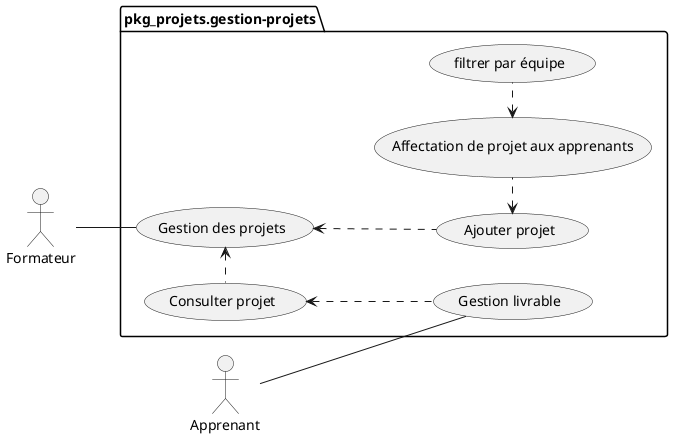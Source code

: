 @startuml 

left to right direction


actor Formateur as formateur
actor Apprenant as apprenant

package "pkg_projets.gestion-projets" {

  formateur --  (Gestion des projets) 
  (Gestion des projets) <.. (Ajouter projet) 
  (Ajouter projet) <. (Affectation de projet aux apprenants) 
  (Affectation de projet aux apprenants) <. (filtrer par équipe)

  (Gestion des projets) <. (Consulter projet) 
  (Consulter projet)  <.. (Gestion livrable)
   apprenant -- (Gestion livrable) 
}  

' note right of admin : "note 1"

@enduml